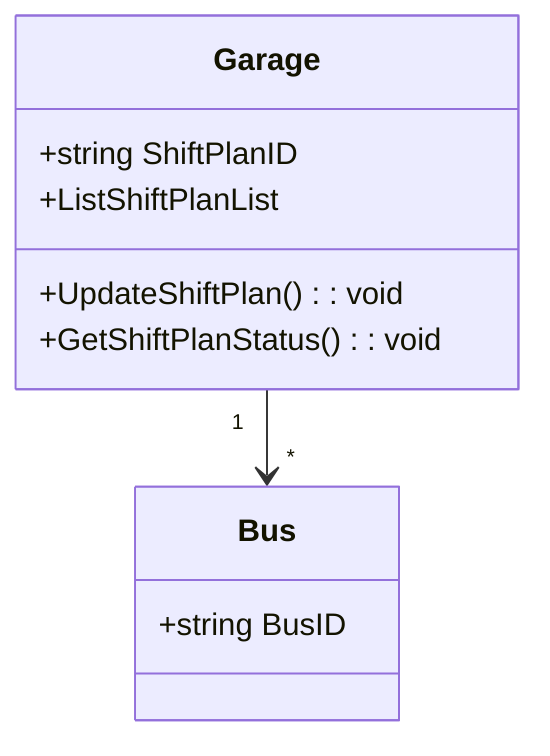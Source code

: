 classDiagram
	class Bus {
		+string BusID	
	}

	class Garage {		
		+string ShiftPlanID	
		+List<Garage>ShiftPlanList
		+UpdateShiftPlan() : void
		+GetShiftPlanStatus() : void
	}

	Garage "1" --> "*" Bus
